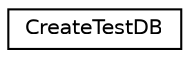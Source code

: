 digraph "Graphical Class Hierarchy"
{
  edge [fontname="Helvetica",fontsize="10",labelfontname="Helvetica",labelfontsize="10"];
  node [fontname="Helvetica",fontsize="10",shape=record];
  rankdir="LR";
  Node0 [label="CreateTestDB",height=0.2,width=0.4,color="black", fillcolor="white", style="filled",URL="$classCreateTestDB.html"];
}
